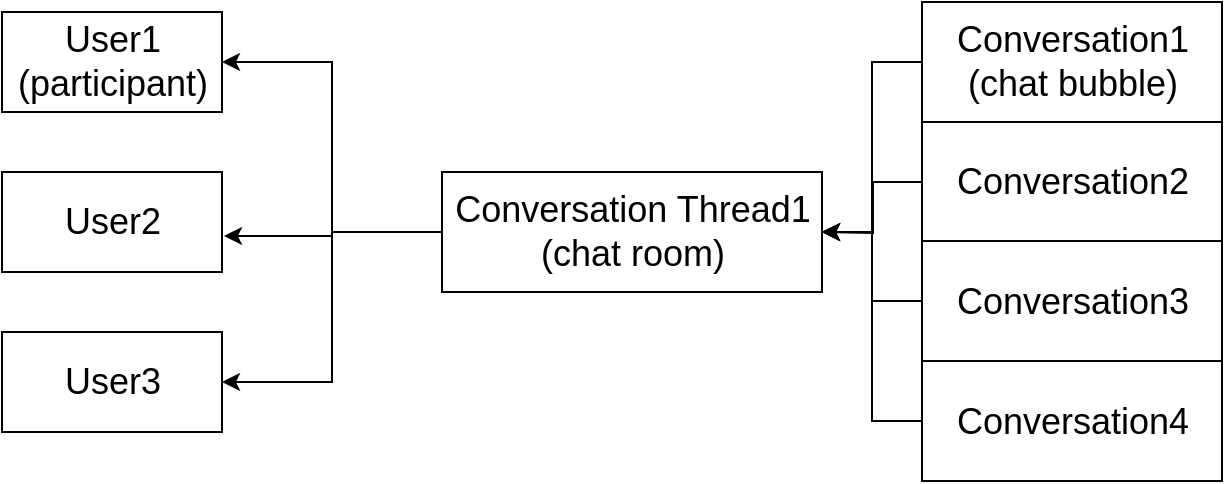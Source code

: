 <mxfile version="12.1.7" type="github" pages="1">
  <diagram id="oGI733MQfsc_oNunpLbR" name="Page-1">
    <mxGraphModel dx="766" dy="547" grid="1" gridSize="10" guides="1" tooltips="1" connect="1" arrows="1" fold="1" page="1" pageScale="1" pageWidth="850" pageHeight="1100" math="0" shadow="0">
      <root>
        <mxCell id="0"/>
        <mxCell id="1" parent="0"/>
        <mxCell id="XLtBr_4N720LXZbBLFT1-5" value="User1&lt;br&gt;(participant)" style="html=1;fontSize=18;" vertex="1" parent="1">
          <mxGeometry x="130" y="80" width="110" height="50" as="geometry"/>
        </mxCell>
        <mxCell id="XLtBr_4N720LXZbBLFT1-14" style="edgeStyle=orthogonalEdgeStyle;rounded=0;orthogonalLoop=1;jettySize=auto;html=1;exitX=0;exitY=0.5;exitDx=0;exitDy=0;entryX=1;entryY=0.5;entryDx=0;entryDy=0;fontSize=18;" edge="1" parent="1" source="XLtBr_4N720LXZbBLFT1-10" target="XLtBr_4N720LXZbBLFT1-5">
          <mxGeometry relative="1" as="geometry"/>
        </mxCell>
        <mxCell id="XLtBr_4N720LXZbBLFT1-15" style="edgeStyle=orthogonalEdgeStyle;rounded=0;orthogonalLoop=1;jettySize=auto;html=1;exitX=0;exitY=0.5;exitDx=0;exitDy=0;entryX=1.009;entryY=0.64;entryDx=0;entryDy=0;entryPerimeter=0;fontSize=18;" edge="1" parent="1" source="XLtBr_4N720LXZbBLFT1-10" target="XLtBr_4N720LXZbBLFT1-6">
          <mxGeometry relative="1" as="geometry"/>
        </mxCell>
        <mxCell id="XLtBr_4N720LXZbBLFT1-16" style="edgeStyle=orthogonalEdgeStyle;rounded=0;orthogonalLoop=1;jettySize=auto;html=1;entryX=1;entryY=0.5;entryDx=0;entryDy=0;fontSize=18;" edge="1" parent="1" source="XLtBr_4N720LXZbBLFT1-10" target="XLtBr_4N720LXZbBLFT1-7">
          <mxGeometry relative="1" as="geometry"/>
        </mxCell>
        <mxCell id="XLtBr_4N720LXZbBLFT1-10" value="Conversation Thread1&lt;br&gt;(chat room)" style="html=1;fontSize=18;" vertex="1" parent="1">
          <mxGeometry x="350" y="160" width="190" height="60" as="geometry"/>
        </mxCell>
        <mxCell id="XLtBr_4N720LXZbBLFT1-6" value="User2" style="html=1;fontSize=18;" vertex="1" parent="1">
          <mxGeometry x="130" y="160" width="110" height="50" as="geometry"/>
        </mxCell>
        <mxCell id="XLtBr_4N720LXZbBLFT1-7" value="User3" style="html=1;fontSize=18;" vertex="1" parent="1">
          <mxGeometry x="130" y="240" width="110" height="50" as="geometry"/>
        </mxCell>
        <mxCell id="XLtBr_4N720LXZbBLFT1-23" style="edgeStyle=orthogonalEdgeStyle;rounded=0;orthogonalLoop=1;jettySize=auto;html=1;entryX=1;entryY=0.5;entryDx=0;entryDy=0;fontSize=18;" edge="1" parent="1" source="XLtBr_4N720LXZbBLFT1-17" target="XLtBr_4N720LXZbBLFT1-10">
          <mxGeometry relative="1" as="geometry"/>
        </mxCell>
        <mxCell id="XLtBr_4N720LXZbBLFT1-17" value="Conversation1&lt;br&gt;(chat bubble)" style="html=1;fontSize=18;" vertex="1" parent="1">
          <mxGeometry x="590" y="75" width="150" height="60" as="geometry"/>
        </mxCell>
        <mxCell id="XLtBr_4N720LXZbBLFT1-24" style="edgeStyle=orthogonalEdgeStyle;rounded=0;orthogonalLoop=1;jettySize=auto;html=1;fontSize=18;" edge="1" parent="1" source="XLtBr_4N720LXZbBLFT1-18">
          <mxGeometry relative="1" as="geometry">
            <mxPoint x="540" y="190" as="targetPoint"/>
          </mxGeometry>
        </mxCell>
        <mxCell id="XLtBr_4N720LXZbBLFT1-18" value="Conversation2" style="html=1;fontSize=18;" vertex="1" parent="1">
          <mxGeometry x="590" y="135" width="150" height="60" as="geometry"/>
        </mxCell>
        <mxCell id="XLtBr_4N720LXZbBLFT1-25" style="edgeStyle=orthogonalEdgeStyle;rounded=0;orthogonalLoop=1;jettySize=auto;html=1;entryX=1;entryY=0.5;entryDx=0;entryDy=0;fontSize=18;" edge="1" parent="1" source="XLtBr_4N720LXZbBLFT1-19" target="XLtBr_4N720LXZbBLFT1-10">
          <mxGeometry relative="1" as="geometry"/>
        </mxCell>
        <mxCell id="XLtBr_4N720LXZbBLFT1-19" value="Conversation3" style="html=1;fontSize=18;" vertex="1" parent="1">
          <mxGeometry x="590" y="194.5" width="150" height="60" as="geometry"/>
        </mxCell>
        <mxCell id="XLtBr_4N720LXZbBLFT1-26" style="edgeStyle=orthogonalEdgeStyle;rounded=0;orthogonalLoop=1;jettySize=auto;html=1;entryX=1;entryY=0.5;entryDx=0;entryDy=0;fontSize=18;" edge="1" parent="1" source="XLtBr_4N720LXZbBLFT1-20" target="XLtBr_4N720LXZbBLFT1-10">
          <mxGeometry relative="1" as="geometry"/>
        </mxCell>
        <mxCell id="XLtBr_4N720LXZbBLFT1-20" value="Conversation4" style="html=1;fontSize=18;" vertex="1" parent="1">
          <mxGeometry x="590" y="254.5" width="150" height="60" as="geometry"/>
        </mxCell>
      </root>
    </mxGraphModel>
  </diagram>
</mxfile>
